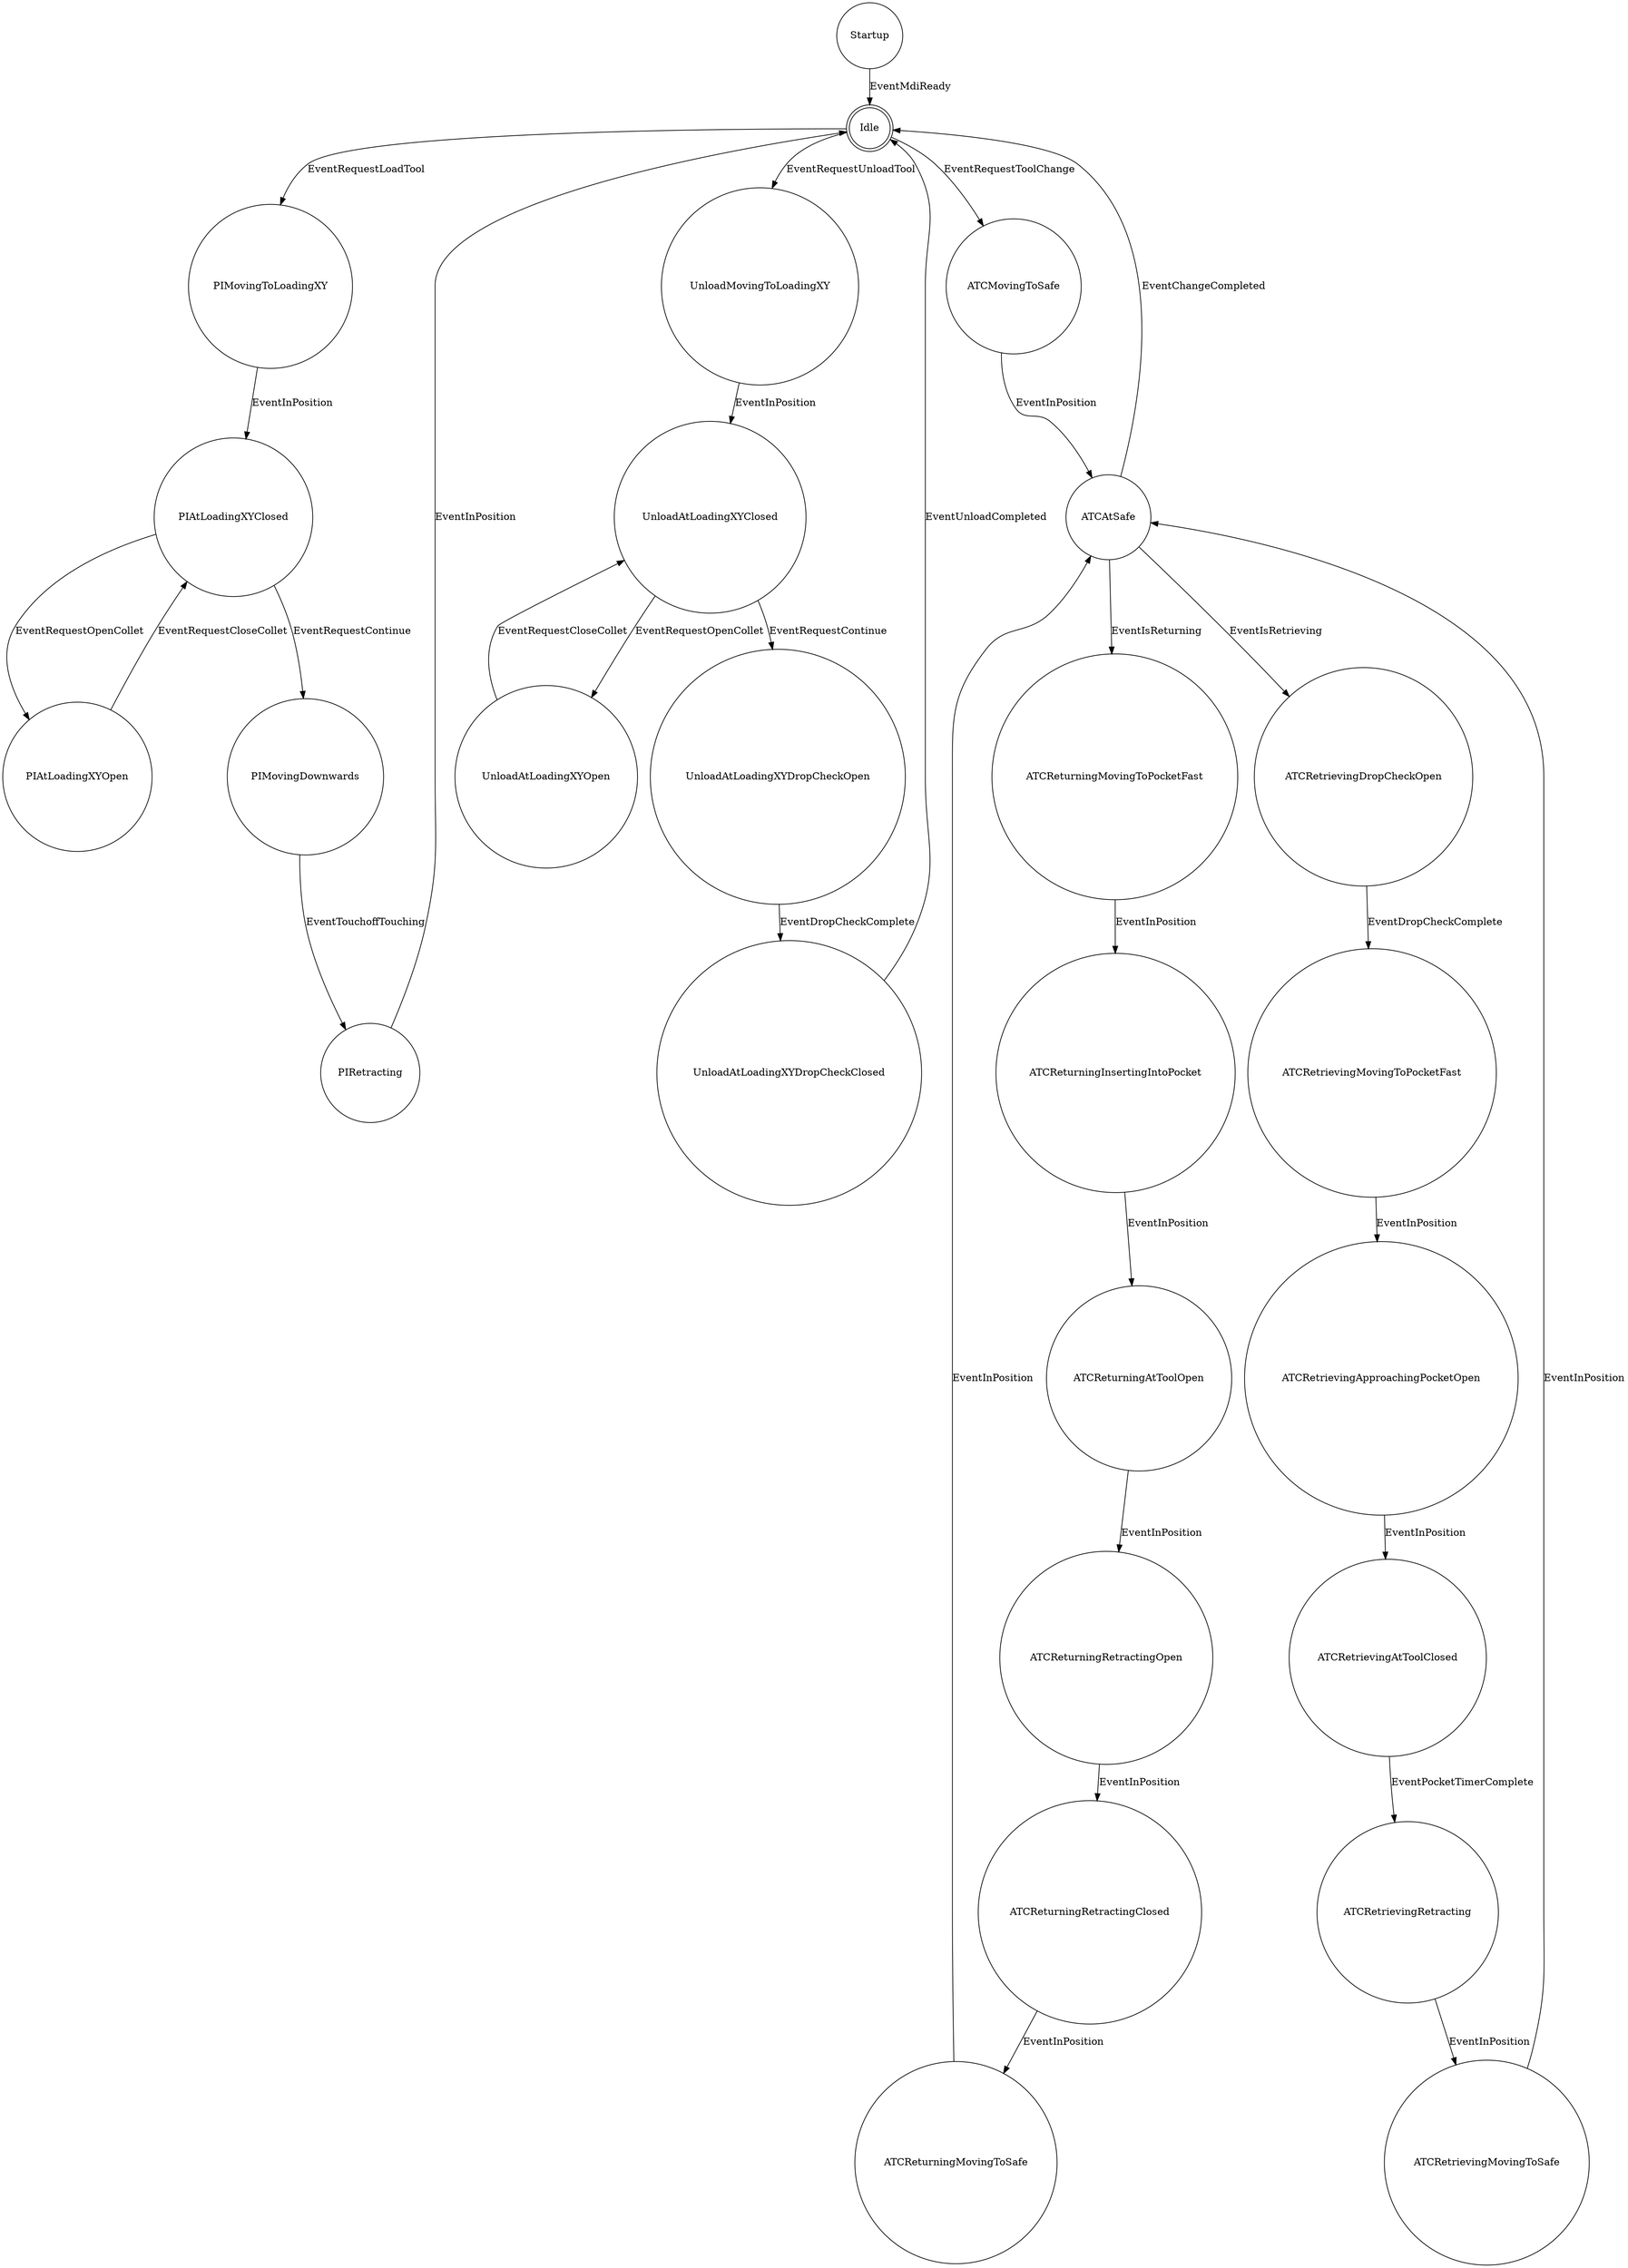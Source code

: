 digraph atc {
	node [shape = doublecircle]; Idle;
	node [shape = circle];

	// transitions

    Startup -> Idle [ label = "EventMdiReady" ]

    Idle -> PIMovingToLoadingXY [ label = "EventRequestLoadTool" ]
    PIMovingToLoadingXY -> PIAtLoadingXYClosed [ label = "EventInPosition" ]
    PIAtLoadingXYClosed -> PIAtLoadingXYOpen [ label = "EventRequestOpenCollet" ]
    PIAtLoadingXYOpen -> PIAtLoadingXYClosed [ label = "EventRequestCloseCollet" ]
    PIAtLoadingXYClosed -> PIMovingDownwards [ label = "EventRequestContinue" ]
    PIMovingDownwards -> PIRetracting [ label = "EventTouchoffTouching" ]
    PIRetracting -> Idle [ label = "EventInPosition" ]

    Idle -> UnloadMovingToLoadingXY [ label = "EventRequestUnloadTool" ]
    UnloadMovingToLoadingXY -> UnloadAtLoadingXYClosed [ label = "EventInPosition" ]
    UnloadAtLoadingXYClosed -> UnloadAtLoadingXYOpen [ label = "EventRequestOpenCollet" ]
    UnloadAtLoadingXYOpen -> UnloadAtLoadingXYClosed [ label = "EventRequestCloseCollet" ]
    UnloadAtLoadingXYClosed  -> UnloadAtLoadingXYDropCheckOpen [ label = "EventRequestContinue" ]
    UnloadAtLoadingXYDropCheckOpen -> UnloadAtLoadingXYDropCheckClosed [ label = "EventDropCheckComplete" ]
    UnloadAtLoadingXYDropCheckClosed -> Idle [ label = "EventUnloadCompleted" ] # internal

    Idle -> ATCMovingToSafe [ label = "EventRequestToolChange" ]
    ATCMovingToSafe -> ATCAtSafe [ label = "EventInPosition" ]
    ATCAtSafe -> Idle [ label = "EventChangeCompleted" ] # internal

    ATCAtSafe -> ATCReturningMovingToPocketFast [ label = "EventIsReturning" ] # internal
    ATCReturningMovingToPocketFast -> ATCReturningInsertingIntoPocket [ label = "EventInPosition" ]
    ATCReturningInsertingIntoPocket -> ATCReturningAtToolOpen [ label = "EventInPosition" ]
    ATCReturningAtToolOpen -> ATCReturningRetractingOpen [ label = "EventInPosition" ]
    ATCReturningRetractingOpen -> ATCReturningRetractingClosed [ label = "EventInPosition" ]
    ATCReturningRetractingClosed -> ATCReturningMovingToSafe [ label = "EventInPosition" ]
    ATCReturningMovingToSafe -> ATCAtSafe [ label = "EventInPosition" ]

    ATCAtSafe -> ATCRetrievingDropCheckOpen [ label = "EventIsRetrieving" ] # internal
    ATCRetrievingDropCheckOpen -> ATCRetrievingMovingToPocketFast [ label = "EventDropCheckComplete" ]
    ATCRetrievingMovingToPocketFast -> ATCRetrievingApproachingPocketOpen [ label = "EventInPosition" ]
    ATCRetrievingApproachingPocketOpen -> ATCRetrievingAtToolClosed [ label = "EventInPosition" ]
    ATCRetrievingAtToolClosed -> ATCRetrievingRetracting [ label = "EventPocketTimerComplete" ]
    ATCRetrievingRetracting -> ATCRetrievingMovingToSafe [ label = "EventInPosition" ]
    ATCRetrievingMovingToSafe -> ATCAtSafe [ label = "EventInPosition" ]
}
